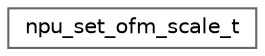 digraph "Graphical Class Hierarchy"
{
 // LATEX_PDF_SIZE
  bgcolor="transparent";
  edge [fontname=Helvetica,fontsize=10,labelfontname=Helvetica,labelfontsize=10];
  node [fontname=Helvetica,fontsize=10,shape=box,height=0.2,width=0.4];
  rankdir="LR";
  Node0 [id="Node000000",label="npu_set_ofm_scale_t",height=0.2,width=0.4,color="grey40", fillcolor="white", style="filled",URL="$structnpu__set__ofm__scale__t.html",tooltip=" "];
}
